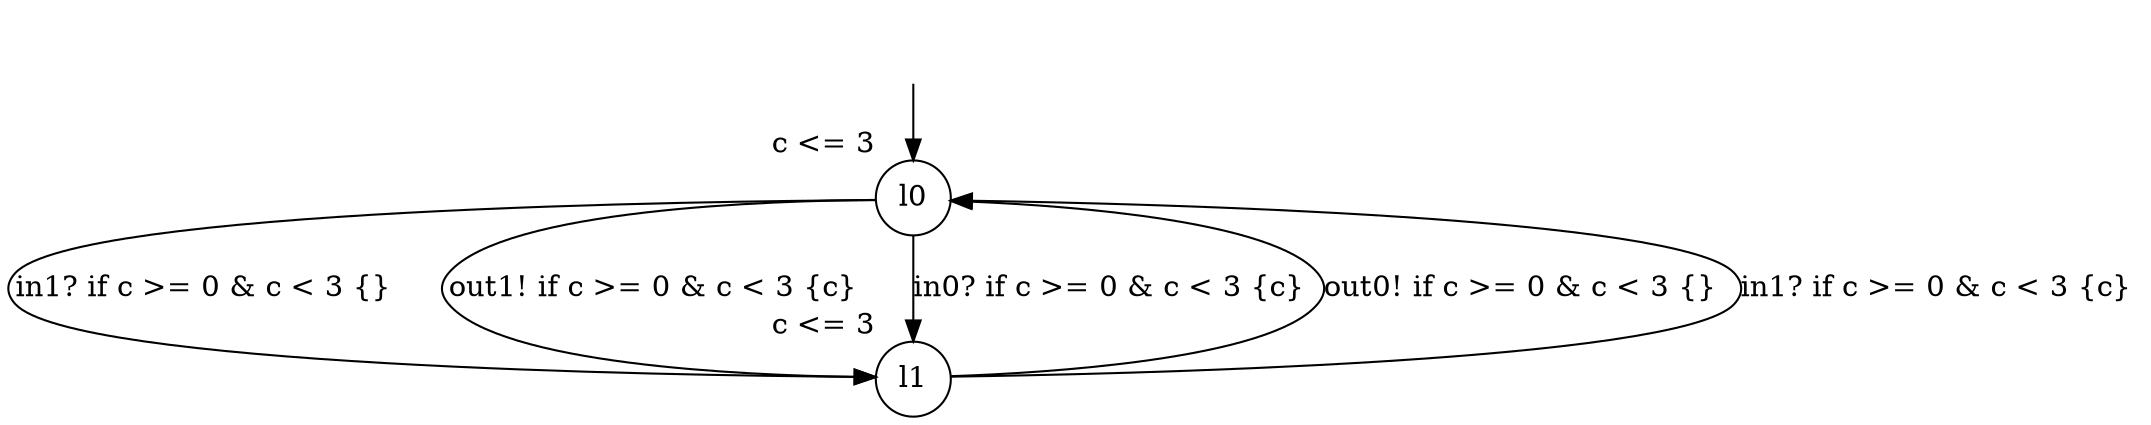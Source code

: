 digraph g {
__start0 [label="" shape="none"];
l0 [shape="circle" margin=0 label="l0", xlabel="c <= 3"];
l1 [shape="circle" margin=0 label="l1", xlabel="c <= 3"];
l0 -> l1 [label="in1? if c >= 0 & c < 3 {} "];
l0 -> l1 [label="out1! if c >= 0 & c < 3 {c} "];
l0 -> l1 [label="in0? if c >= 0 & c < 3 {c} "];
l1 -> l0 [label="out0! if c >= 0 & c < 3 {} "];
l1 -> l0 [label="in1? if c >= 0 & c < 3 {c} "];
__start0 -> l0;
}
